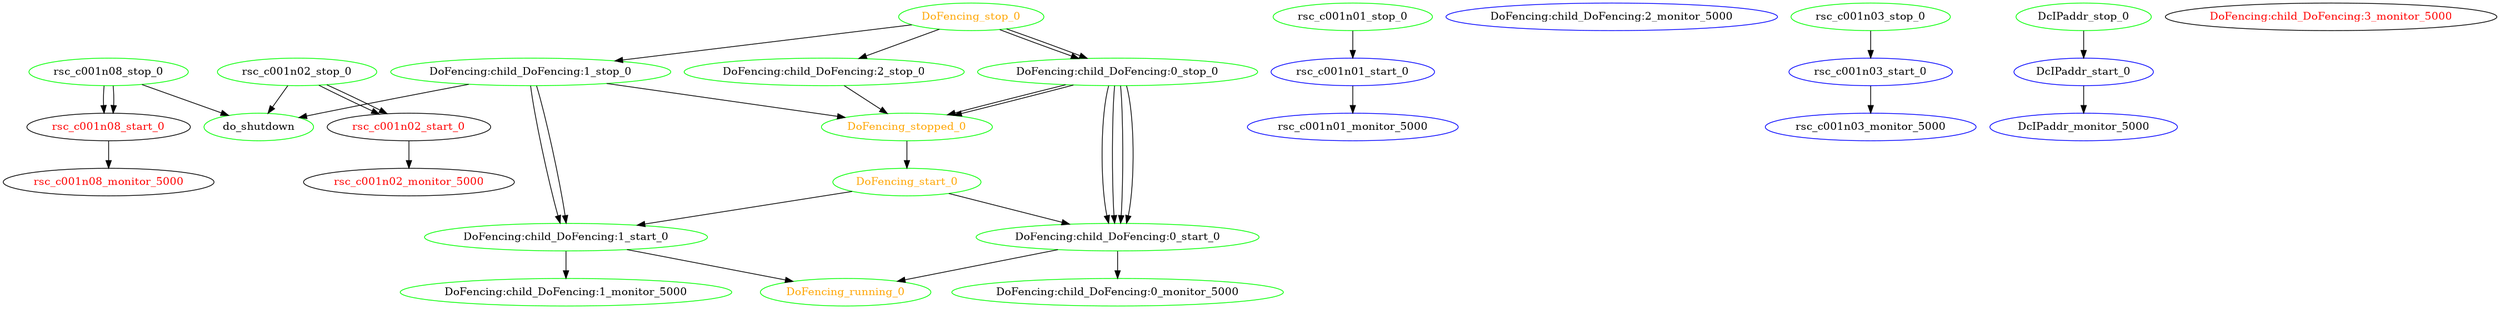 digraph "g" {
	size = "30,30"
"rsc_c001n08_monitor_5000" [ fontcolor="red" ]
"DoFencing:child_DoFencing:0_monitor_5000" [ color="green" ]
"DoFencing:child_DoFencing:1_monitor_5000" [ color="green" ]
"rsc_c001n02_monitor_5000" [ fontcolor="red" ]
"rsc_c001n01_monitor_5000" [ color="blue" ]
"DoFencing:child_DoFencing:2_monitor_5000" [ color="blue" ]
"rsc_c001n03_monitor_5000" [ color="blue" ]
"DcIPaddr_monitor_5000" [ color="blue" ]
"DcIPaddr_stop_0" [ color="green" ]
"DcIPaddr_start_0" [ color="blue" ]
"rsc_c001n08_stop_0" [ color="green" ]
"rsc_c001n08_start_0" [ fontcolor="red" ]
"rsc_c001n02_stop_0" [ color="green" ]
"rsc_c001n02_start_0" [ fontcolor="red" ]
"rsc_c001n03_stop_0" [ color="green" ]
"rsc_c001n03_start_0" [ color="blue" ]
"rsc_c001n01_stop_0" [ color="green" ]
"rsc_c001n01_start_0" [ color="blue" ]
"DoFencing:child_DoFencing:0_stop_0" [ color="green" ]
"DoFencing:child_DoFencing:0_stop_0" [ color="green" ]
"DoFencing:child_DoFencing:0_start_0" [ color="green" ]
"DoFencing:child_DoFencing:1_stop_0" [ color="green" ]
"DoFencing:child_DoFencing:1_start_0" [ color="green" ]
"DoFencing:child_DoFencing:2_stop_0" [ color="green" ]
"DoFencing:child_DoFencing:3_monitor_5000" [ fontcolor="red" ]
"DoFencing_start_0" [ color="green" fontcolor="orange" ]
"DoFencing_running_0" [ color="green" fontcolor="orange" ]
"DoFencing_stop_0" [ color="green" fontcolor="orange" ]
"DoFencing_stopped_0" [ color="green" fontcolor="orange" ]
"do_shutdown" [ color="green" ]
"rsc_c001n08_start_0" -> "rsc_c001n08_monitor_5000"
"DoFencing:child_DoFencing:0_start_0" -> "DoFencing:child_DoFencing:0_monitor_5000"
"DoFencing:child_DoFencing:1_start_0" -> "DoFencing:child_DoFencing:1_monitor_5000"
"rsc_c001n02_start_0" -> "rsc_c001n02_monitor_5000"
"rsc_c001n01_start_0" -> "rsc_c001n01_monitor_5000"
"rsc_c001n03_start_0" -> "rsc_c001n03_monitor_5000"
"DcIPaddr_start_0" -> "DcIPaddr_monitor_5000"
"DcIPaddr_stop_0" -> "DcIPaddr_start_0"
"rsc_c001n08_stop_0" -> "rsc_c001n08_start_0"
"rsc_c001n08_stop_0" -> "rsc_c001n08_start_0"
"rsc_c001n02_stop_0" -> "rsc_c001n02_start_0"
"rsc_c001n02_stop_0" -> "rsc_c001n02_start_0"
"rsc_c001n03_stop_0" -> "rsc_c001n03_start_0"
"rsc_c001n01_stop_0" -> "rsc_c001n01_start_0"
"DoFencing_stop_0" -> "DoFencing:child_DoFencing:0_stop_0"
"DoFencing_stop_0" -> "DoFencing:child_DoFencing:0_stop_0"
"DoFencing:child_DoFencing:0_stop_0" -> "DoFencing:child_DoFencing:0_start_0"
"DoFencing:child_DoFencing:0_stop_0" -> "DoFencing:child_DoFencing:0_start_0"
"DoFencing:child_DoFencing:0_stop_0" -> "DoFencing:child_DoFencing:0_start_0"
"DoFencing:child_DoFencing:0_stop_0" -> "DoFencing:child_DoFencing:0_start_0"
"DoFencing_start_0" -> "DoFencing:child_DoFencing:0_start_0"
"DoFencing_stop_0" -> "DoFencing:child_DoFencing:1_stop_0"
"DoFencing:child_DoFencing:1_stop_0" -> "DoFencing:child_DoFencing:1_start_0"
"DoFencing:child_DoFencing:1_stop_0" -> "DoFencing:child_DoFencing:1_start_0"
"DoFencing_start_0" -> "DoFencing:child_DoFencing:1_start_0"
"DoFencing_stop_0" -> "DoFencing:child_DoFencing:2_stop_0"
"DoFencing_stopped_0" -> "DoFencing_start_0"
"DoFencing:child_DoFencing:0_start_0" -> "DoFencing_running_0"
"DoFencing:child_DoFencing:1_start_0" -> "DoFencing_running_0"
"DoFencing:child_DoFencing:0_stop_0" -> "DoFencing_stopped_0"
"DoFencing:child_DoFencing:0_stop_0" -> "DoFencing_stopped_0"
"DoFencing:child_DoFencing:1_stop_0" -> "DoFencing_stopped_0"
"DoFencing:child_DoFencing:2_stop_0" -> "DoFencing_stopped_0"
"rsc_c001n08_stop_0" -> "do_shutdown"
"rsc_c001n02_stop_0" -> "do_shutdown"
"DoFencing:child_DoFencing:1_stop_0" -> "do_shutdown"
}
